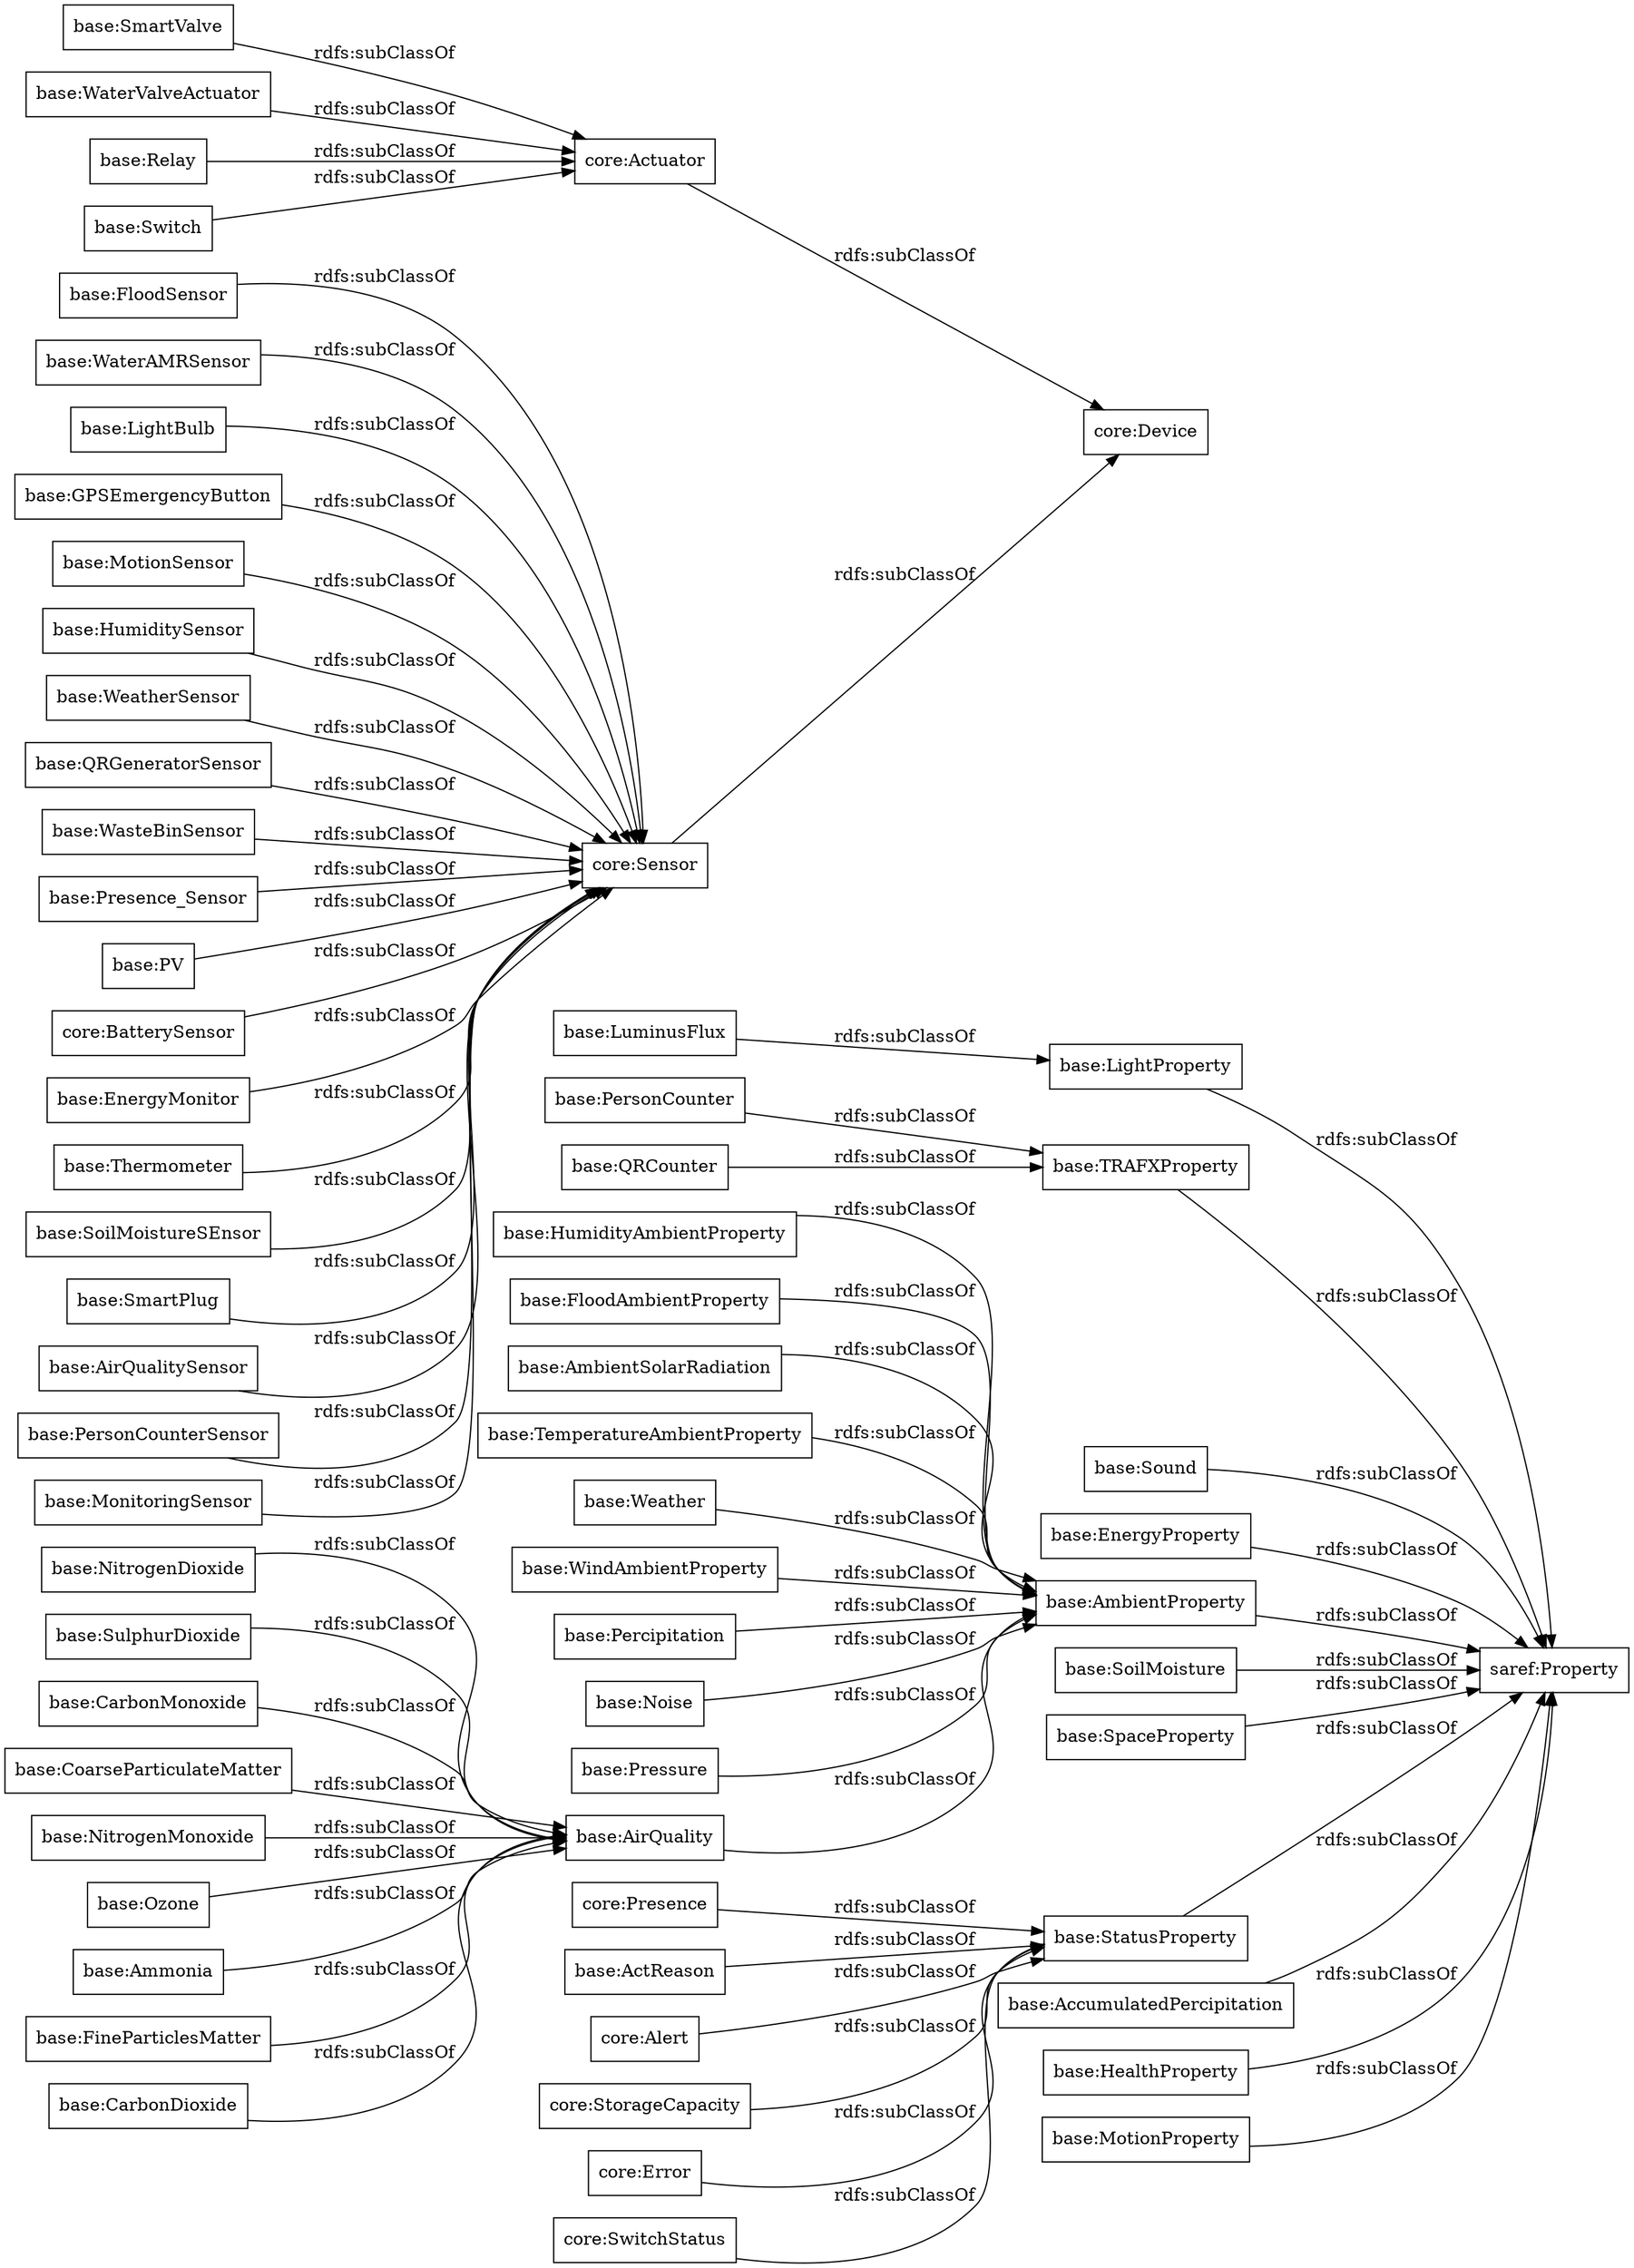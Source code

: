 digraph ar2dtool_diagram { 
rankdir=LR;
size="1000"
node [shape = rectangle, color="black"]; "core:Presence" "base:NitrogenDioxide" "base:QRCounter" "base:LightProperty" "base:FloodSensor" "base:Switch" "base:Sound" "base:HumiditySensor" "base:EnergyProperty" "base:WeatherSensor" "base:AirQuality" "base:HumidityAmbientProperty" "base:SulphurDioxide" "base:QRGeneratorSensor" "base:FloodAmbientProperty" "core:Device" "core:Sensor" "base:CarbonMonoxide" "core:Actuator" "base:LuminusFlux" "base:TRAFXProperty" "base:CoarseParticulateMatter" "base:AmbientSolarRadiation" "base:SoilMoisture" "base:SpaceProperty" "base:AmbientProperty" "base:WasteBinSensor" "core:Error" "saref:Property" "core:SwitchStatus" "base:SmartValve" "base:TemperatureAmbientProperty" "base:ActReason" "base:WaterValveActuator" "base:Presence_Sensor" "base:Relay" "base:AccumulatedPercipitation" "base:HealthProperty" "base:MotionProperty" "base:NitrogenMonoxide" "base:Weather" "base:Ozone" "base:Ammonia" "base:PV" "core:BatterySensor" "base:EnergyMonitor" "base:WindAmbientProperty" "base:Percipitation" "base:Thermometer" "base:SoilMoistureSEnsor" "base:SmartPlug" "base:Noise" "base:AirQualitySensor" "base:PersonCounterSensor" "base:MonitoringSensor" "base:WaterAMRSensor" "base:LightBulb" "base:FineParticlesMatter" "base:GPSEmergencyButton" "base:CarbonDioxide" "core:Alert" "base:Pressure" "core:StorageCapacity" "base:StatusProperty" "base:MotionSensor" "base:PersonCounter" ; /*classes style*/
	"base:CarbonMonoxide" -> "base:AirQuality" [ label = "rdfs:subClassOf" ];
	"base:Presence_Sensor" -> "core:Sensor" [ label = "rdfs:subClassOf" ];
	"base:Relay" -> "core:Actuator" [ label = "rdfs:subClassOf" ];
	"base:SpaceProperty" -> "saref:Property" [ label = "rdfs:subClassOf" ];
	"base:WindAmbientProperty" -> "base:AmbientProperty" [ label = "rdfs:subClassOf" ];
	"core:BatterySensor" -> "core:Sensor" [ label = "rdfs:subClassOf" ];
	"core:Presence" -> "base:StatusProperty" [ label = "rdfs:subClassOf" ];
	"core:Sensor" -> "core:Device" [ label = "rdfs:subClassOf" ];
	"base:PersonCounter" -> "base:TRAFXProperty" [ label = "rdfs:subClassOf" ];
	"base:LightProperty" -> "saref:Property" [ label = "rdfs:subClassOf" ];
	"base:LuminusFlux" -> "base:LightProperty" [ label = "rdfs:subClassOf" ];
	"base:SmartValve" -> "core:Actuator" [ label = "rdfs:subClassOf" ];
	"base:Thermometer" -> "core:Sensor" [ label = "rdfs:subClassOf" ];
	"base:GPSEmergencyButton" -> "core:Sensor" [ label = "rdfs:subClassOf" ];
	"base:CoarseParticulateMatter" -> "base:AirQuality" [ label = "rdfs:subClassOf" ];
	"base:AirQuality" -> "base:AmbientProperty" [ label = "rdfs:subClassOf" ];
	"core:Alert" -> "base:StatusProperty" [ label = "rdfs:subClassOf" ];
	"base:SmartPlug" -> "core:Sensor" [ label = "rdfs:subClassOf" ];
	"base:WasteBinSensor" -> "core:Sensor" [ label = "rdfs:subClassOf" ];
	"base:AmbientSolarRadiation" -> "base:AmbientProperty" [ label = "rdfs:subClassOf" ];
	"base:NitrogenMonoxide" -> "base:AirQuality" [ label = "rdfs:subClassOf" ];
	"base:TemperatureAmbientProperty" -> "base:AmbientProperty" [ label = "rdfs:subClassOf" ];
	"base:ActReason" -> "base:StatusProperty" [ label = "rdfs:subClassOf" ];
	"base:HumiditySensor" -> "core:Sensor" [ label = "rdfs:subClassOf" ];
	"base:SoilMoisture" -> "saref:Property" [ label = "rdfs:subClassOf" ];
	"base:NitrogenDioxide" -> "base:AirQuality" [ label = "rdfs:subClassOf" ];
	"base:LightBulb" -> "core:Sensor" [ label = "rdfs:subClassOf" ];
	"core:Actuator" -> "core:Device" [ label = "rdfs:subClassOf" ];
	"base:QRCounter" -> "base:TRAFXProperty" [ label = "rdfs:subClassOf" ];
	"base:MotionProperty" -> "saref:Property" [ label = "rdfs:subClassOf" ];
	"base:EnergyProperty" -> "saref:Property" [ label = "rdfs:subClassOf" ];
	"base:StatusProperty" -> "saref:Property" [ label = "rdfs:subClassOf" ];
	"base:WaterValveActuator" -> "core:Actuator" [ label = "rdfs:subClassOf" ];
	"base:Sound" -> "saref:Property" [ label = "rdfs:subClassOf" ];
	"base:Ozone" -> "base:AirQuality" [ label = "rdfs:subClassOf" ];
	"base:CarbonDioxide" -> "base:AirQuality" [ label = "rdfs:subClassOf" ];
	"base:PV" -> "core:Sensor" [ label = "rdfs:subClassOf" ];
	"base:WaterAMRSensor" -> "core:Sensor" [ label = "rdfs:subClassOf" ];
	"base:Noise" -> "base:AmbientProperty" [ label = "rdfs:subClassOf" ];
	"base:MotionSensor" -> "core:Sensor" [ label = "rdfs:subClassOf" ];
	"base:AirQualitySensor" -> "core:Sensor" [ label = "rdfs:subClassOf" ];
	"base:Weather" -> "base:AmbientProperty" [ label = "rdfs:subClassOf" ];
	"base:Ammonia" -> "base:AirQuality" [ label = "rdfs:subClassOf" ];
	"base:SulphurDioxide" -> "base:AirQuality" [ label = "rdfs:subClassOf" ];
	"base:FineParticlesMatter" -> "base:AirQuality" [ label = "rdfs:subClassOf" ];
	"base:PersonCounterSensor" -> "core:Sensor" [ label = "rdfs:subClassOf" ];
	"base:EnergyMonitor" -> "core:Sensor" [ label = "rdfs:subClassOf" ];
	"base:QRGeneratorSensor" -> "core:Sensor" [ label = "rdfs:subClassOf" ];
	"base:FloodSensor" -> "core:Sensor" [ label = "rdfs:subClassOf" ];
	"base:HealthProperty" -> "saref:Property" [ label = "rdfs:subClassOf" ];
	"base:FloodAmbientProperty" -> "base:AmbientProperty" [ label = "rdfs:subClassOf" ];
	"base:Switch" -> "core:Actuator" [ label = "rdfs:subClassOf" ];
	"base:Pressure" -> "base:AmbientProperty" [ label = "rdfs:subClassOf" ];
	"core:StorageCapacity" -> "base:StatusProperty" [ label = "rdfs:subClassOf" ];
	"base:SoilMoistureSEnsor" -> "core:Sensor" [ label = "rdfs:subClassOf" ];
	"base:WeatherSensor" -> "core:Sensor" [ label = "rdfs:subClassOf" ];
	"base:Percipitation" -> "base:AmbientProperty" [ label = "rdfs:subClassOf" ];
	"base:AmbientProperty" -> "saref:Property" [ label = "rdfs:subClassOf" ];
	"core:SwitchStatus" -> "base:StatusProperty" [ label = "rdfs:subClassOf" ];
	"base:TRAFXProperty" -> "saref:Property" [ label = "rdfs:subClassOf" ];
	"core:Error" -> "base:StatusProperty" [ label = "rdfs:subClassOf" ];
	"base:MonitoringSensor" -> "core:Sensor" [ label = "rdfs:subClassOf" ];
	"base:HumidityAmbientProperty" -> "base:AmbientProperty" [ label = "rdfs:subClassOf" ];
	"base:AccumulatedPercipitation" -> "saref:Property" [ label = "rdfs:subClassOf" ];

}

